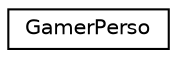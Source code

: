 digraph G
{
  edge [fontname="Helvetica",fontsize="10",labelfontname="Helvetica",labelfontsize="10"];
  node [fontname="Helvetica",fontsize="10",shape=record];
  rankdir="LR";
  Node1 [label="GamerPerso",height=0.2,width=0.4,color="black", fillcolor="white", style="filled",URL="$struct_gamer_perso.html"];
}
